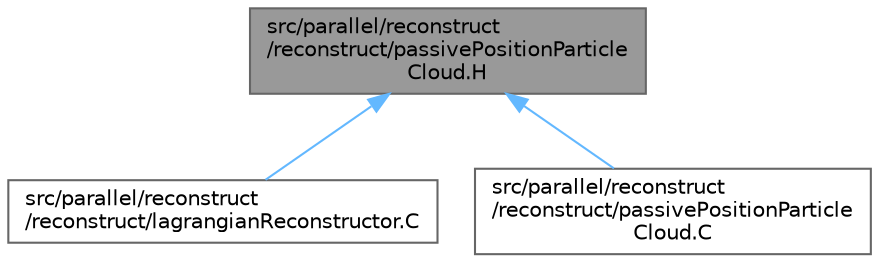 digraph "src/parallel/reconstruct/reconstruct/passivePositionParticleCloud.H"
{
 // LATEX_PDF_SIZE
  bgcolor="transparent";
  edge [fontname=Helvetica,fontsize=10,labelfontname=Helvetica,labelfontsize=10];
  node [fontname=Helvetica,fontsize=10,shape=box,height=0.2,width=0.4];
  Node1 [id="Node000001",label="src/parallel/reconstruct\l/reconstruct/passivePositionParticle\lCloud.H",height=0.2,width=0.4,color="gray40", fillcolor="grey60", style="filled", fontcolor="black",tooltip=" "];
  Node1 -> Node2 [id="edge1_Node000001_Node000002",dir="back",color="steelblue1",style="solid",tooltip=" "];
  Node2 [id="Node000002",label="src/parallel/reconstruct\l/reconstruct/lagrangianReconstructor.C",height=0.2,width=0.4,color="grey40", fillcolor="white", style="filled",URL="$lagrangianReconstructor_8C.html",tooltip=" "];
  Node1 -> Node3 [id="edge2_Node000001_Node000003",dir="back",color="steelblue1",style="solid",tooltip=" "];
  Node3 [id="Node000003",label="src/parallel/reconstruct\l/reconstruct/passivePositionParticle\lCloud.C",height=0.2,width=0.4,color="grey40", fillcolor="white", style="filled",URL="$src_2parallel_2reconstruct_2reconstruct_2passivePositionParticleCloud_8C.html",tooltip=" "];
}
